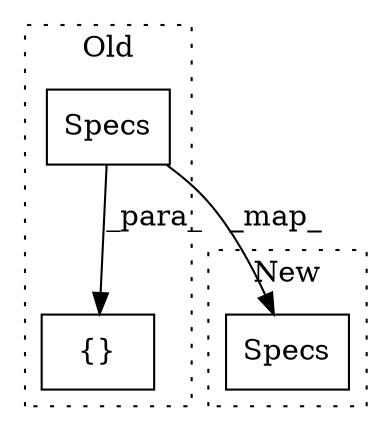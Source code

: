 digraph G {
subgraph cluster0 {
1 [label="Specs" a="32" s="4071,4111" l="6,1" shape="box"];
3 [label="{}" a="4" s="4070,4112" l="1,1" shape="box"];
label = "Old";
style="dotted";
}
subgraph cluster1 {
2 [label="Specs" a="32" s="4005,4045" l="6,1" shape="box"];
label = "New";
style="dotted";
}
1 -> 3 [label="_para_"];
1 -> 2 [label="_map_"];
}